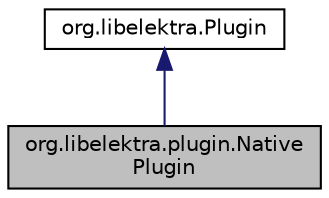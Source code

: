 digraph "org.libelektra.plugin.NativePlugin"
{
 // LATEX_PDF_SIZE
  edge [fontname="Helvetica",fontsize="10",labelfontname="Helvetica",labelfontsize="10"];
  node [fontname="Helvetica",fontsize="10",shape=record];
  Node1 [label="org.libelektra.plugin.Native\lPlugin",height=0.2,width=0.4,color="black", fillcolor="grey75", style="filled", fontcolor="black",tooltip="This class can be used to load native Elektra Plugins to be used by Java directly."];
  Node2 -> Node1 [dir="back",color="midnightblue",fontsize="10",style="solid",fontname="Helvetica"];
  Node2 [label="org.libelektra.Plugin",height=0.2,width=0.4,color="black", fillcolor="white", style="filled",URL="$interfaceorg_1_1libelektra_1_1Plugin.html",tooltip="This is a Java representation of a plugin."];
}
